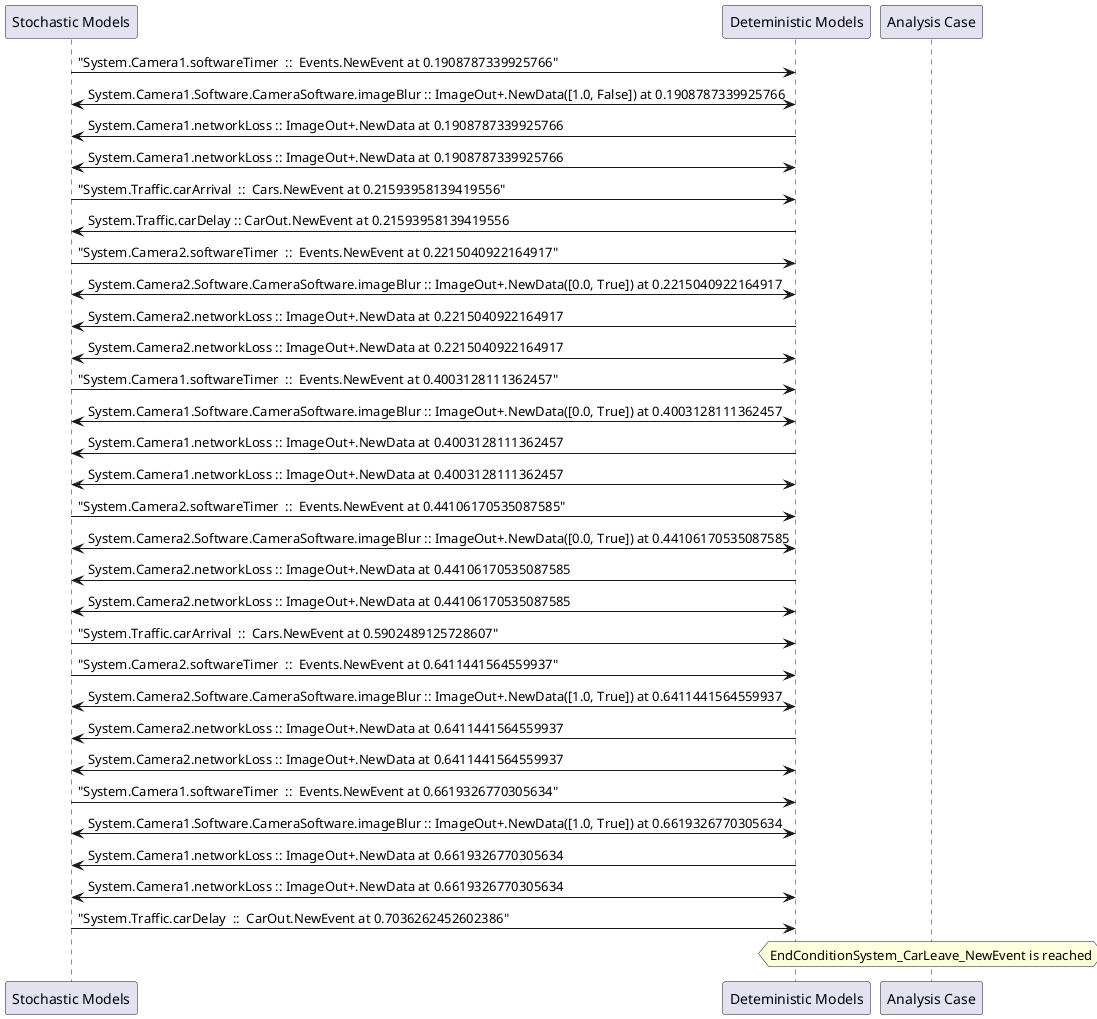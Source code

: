 
	@startuml
	participant "Stochastic Models" as stochmodel
	participant "Deteministic Models" as detmodel
	participant "Analysis Case" as analysis
	{15789_stop} stochmodel -> detmodel : "System.Camera1.softwareTimer  ::  Events.NewEvent at 0.1908787339925766"
detmodel <-> stochmodel : System.Camera1.Software.CameraSoftware.imageBlur :: ImageOut+.NewData([1.0, False]) at 0.1908787339925766
detmodel -> stochmodel : System.Camera1.networkLoss :: ImageOut+.NewData at 0.1908787339925766
detmodel <-> stochmodel : System.Camera1.networkLoss :: ImageOut+.NewData at 0.1908787339925766
{15819_stop} stochmodel -> detmodel : "System.Traffic.carArrival  ::  Cars.NewEvent at 0.21593958139419556"
{15832_start} detmodel -> stochmodel : System.Traffic.carDelay :: CarOut.NewEvent at 0.21593958139419556
{15804_stop} stochmodel -> detmodel : "System.Camera2.softwareTimer  ::  Events.NewEvent at 0.2215040922164917"
detmodel <-> stochmodel : System.Camera2.Software.CameraSoftware.imageBlur :: ImageOut+.NewData([0.0, True]) at 0.2215040922164917
detmodel -> stochmodel : System.Camera2.networkLoss :: ImageOut+.NewData at 0.2215040922164917
detmodel <-> stochmodel : System.Camera2.networkLoss :: ImageOut+.NewData at 0.2215040922164917
{15790_stop} stochmodel -> detmodel : "System.Camera1.softwareTimer  ::  Events.NewEvent at 0.4003128111362457"
detmodel <-> stochmodel : System.Camera1.Software.CameraSoftware.imageBlur :: ImageOut+.NewData([0.0, True]) at 0.4003128111362457
detmodel -> stochmodel : System.Camera1.networkLoss :: ImageOut+.NewData at 0.4003128111362457
detmodel <-> stochmodel : System.Camera1.networkLoss :: ImageOut+.NewData at 0.4003128111362457
{15805_stop} stochmodel -> detmodel : "System.Camera2.softwareTimer  ::  Events.NewEvent at 0.44106170535087585"
detmodel <-> stochmodel : System.Camera2.Software.CameraSoftware.imageBlur :: ImageOut+.NewData([0.0, True]) at 0.44106170535087585
detmodel -> stochmodel : System.Camera2.networkLoss :: ImageOut+.NewData at 0.44106170535087585
detmodel <-> stochmodel : System.Camera2.networkLoss :: ImageOut+.NewData at 0.44106170535087585
{15820_stop} stochmodel -> detmodel : "System.Traffic.carArrival  ::  Cars.NewEvent at 0.5902489125728607"
{15806_stop} stochmodel -> detmodel : "System.Camera2.softwareTimer  ::  Events.NewEvent at 0.6411441564559937"
detmodel <-> stochmodel : System.Camera2.Software.CameraSoftware.imageBlur :: ImageOut+.NewData([1.0, True]) at 0.6411441564559937
detmodel -> stochmodel : System.Camera2.networkLoss :: ImageOut+.NewData at 0.6411441564559937
detmodel <-> stochmodel : System.Camera2.networkLoss :: ImageOut+.NewData at 0.6411441564559937
{15791_stop} stochmodel -> detmodel : "System.Camera1.softwareTimer  ::  Events.NewEvent at 0.6619326770305634"
detmodel <-> stochmodel : System.Camera1.Software.CameraSoftware.imageBlur :: ImageOut+.NewData([1.0, True]) at 0.6619326770305634
detmodel -> stochmodel : System.Camera1.networkLoss :: ImageOut+.NewData at 0.6619326770305634
detmodel <-> stochmodel : System.Camera1.networkLoss :: ImageOut+.NewData at 0.6619326770305634
{15832_stop} stochmodel -> detmodel : "System.Traffic.carDelay  ::  CarOut.NewEvent at 0.7036262452602386"
{15832_start} <-> {15832_stop} : delay
hnote over analysis 
EndConditionSystem_CarLeave_NewEvent is reached
endnote
@enduml